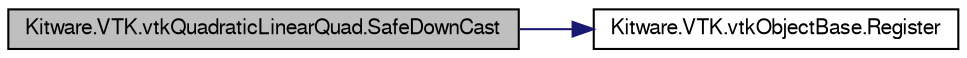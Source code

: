 digraph G
{
  bgcolor="transparent";
  edge [fontname="FreeSans",fontsize="10",labelfontname="FreeSans",labelfontsize="10"];
  node [fontname="FreeSans",fontsize="10",shape=record];
  rankdir="LR";
  Node1 [label="Kitware.VTK.vtkQuadraticLinearQuad.SafeDownCast",height=0.2,width=0.4,color="black", fillcolor="grey75", style="filled" fontcolor="black"];
  Node1 -> Node2 [color="midnightblue",fontsize="10",style="solid",fontname="FreeSans"];
  Node2 [label="Kitware.VTK.vtkObjectBase.Register",height=0.2,width=0.4,color="black",URL="$class_kitware_1_1_v_t_k_1_1vtk_object_base.html#a48e5d9b6d6aeb34e9818deb2701c147c",tooltip="Increase the reference count (mark as used by another object)."];
}
